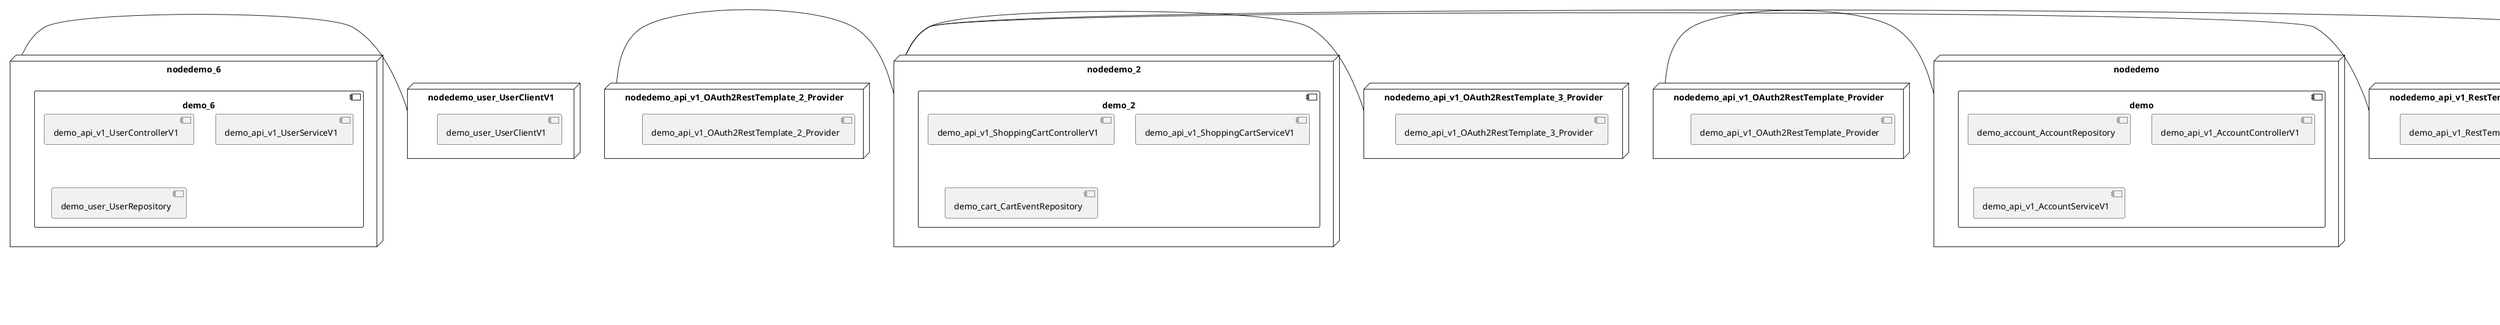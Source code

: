 @startuml
skinparam fixCircleLabelOverlapping true
skinparam componentStyle uml2
node nodedemo {
component demo {
[demo_account_AccountRepository] [[kbastani-spring-cloud-event-sourcing-example.system#_TJ88ArnDEe-rcseejpJ_5g]]
[demo_api_v1_AccountControllerV1] [[kbastani-spring-cloud-event-sourcing-example.system#_TJ88ArnDEe-rcseejpJ_5g]]
[demo_api_v1_AccountServiceV1] [[kbastani-spring-cloud-event-sourcing-example.system#_TJ88ArnDEe-rcseejpJ_5g]]
}
}
node nodedemo_2 {
component demo_2 {
[demo_api_v1_ShoppingCartControllerV1] [[kbastani-spring-cloud-event-sourcing-example.system#_TJ88ArnDEe-rcseejpJ_5g]]
[demo_api_v1_ShoppingCartServiceV1] [[kbastani-spring-cloud-event-sourcing-example.system#_TJ88ArnDEe-rcseejpJ_5g]]
[demo_cart_CartEventRepository] [[kbastani-spring-cloud-event-sourcing-example.system#_TJ88ArnDEe-rcseejpJ_5g]]
}
}
node nodedemo_3 {
component demo_3 {
[DatabaseInitializer] [[kbastani-spring-cloud-event-sourcing-example.system#_TJ88ArnDEe-rcseejpJ_5g]]
[demo_api_v1_OrderControllerV1] [[kbastani-spring-cloud-event-sourcing-example.system#_TJ88ArnDEe-rcseejpJ_5g]]
[demo_api_v1_OrderServiceV1] [[kbastani-spring-cloud-event-sourcing-example.system#_TJ88ArnDEe-rcseejpJ_5g]]
[demo_config_DatabaseInitializer] [[kbastani-spring-cloud-event-sourcing-example.system#_TJ88ArnDEe-rcseejpJ_5g]]
[demo_invoice_InvoiceRepository] [[kbastani-spring-cloud-event-sourcing-example.system#_TJ88ArnDEe-rcseejpJ_5g]]
[demo_order_OrderEventRepository] [[kbastani-spring-cloud-event-sourcing-example.system#_TJ88ArnDEe-rcseejpJ_5g]]
[demo_order_OrderRepository] [[kbastani-spring-cloud-event-sourcing-example.system#_TJ88ArnDEe-rcseejpJ_5g]]
}
}
node nodedemo_4 {
component demo_4 {
[demo_UserController] [[kbastani-spring-cloud-event-sourcing-example.system#_TJ88ArnDEe-rcseejpJ_5g]]
[demo_UserRepository] [[kbastani-spring-cloud-event-sourcing-example.system#_TJ88ArnDEe-rcseejpJ_5g]]
[demo_UserService] [[kbastani-spring-cloud-event-sourcing-example.system#_TJ88ArnDEe-rcseejpJ_5g]]
[demo_login_UserController] [[kbastani-spring-cloud-event-sourcing-example.system#_TJ88ArnDEe-rcseejpJ_5g]]
}
}
node nodedemo_5 {
component demo_5 {
[demo_api_v1_CatalogControllerV1] [[kbastani-spring-cloud-event-sourcing-example.system#_TJ88ArnDEe-rcseejpJ_5g]]
[demo_api_v1_CatalogServiceV1] [[kbastani-spring-cloud-event-sourcing-example.system#_TJ88ArnDEe-rcseejpJ_5g]]
[demo_catalog_CatalogInfoRepository] [[kbastani-spring-cloud-event-sourcing-example.system#_TJ88ArnDEe-rcseejpJ_5g]]
}
}
node nodedemo_6 {
component demo_6 {
[demo_api_v1_UserControllerV1] [[kbastani-spring-cloud-event-sourcing-example.system#_TJ88ArnDEe-rcseejpJ_5g]]
[demo_api_v1_UserServiceV1] [[kbastani-spring-cloud-event-sourcing-example.system#_TJ88ArnDEe-rcseejpJ_5g]]
[demo_user_UserRepository] [[kbastani-spring-cloud-event-sourcing-example.system#_TJ88ArnDEe-rcseejpJ_5g]]
}
}
node nodedemo_v1 {
component demo_v1 {
[demo_v1_InventoryControllerV1] [[kbastani-spring-cloud-event-sourcing-example.system#_TJ88ArnDEe-rcseejpJ_5g]]
[demo_v1_InventoryServiceV1] [[kbastani-spring-cloud-event-sourcing-example.system#_TJ88ArnDEe-rcseejpJ_5g]]
}
}
node nodedemo_api_v1_OAuth2RestTemplate_2_Provider {
[demo_api_v1_OAuth2RestTemplate_2_Provider] [[kbastani-spring-cloud-event-sourcing-example.system#_TJ88ArnDEe-rcseejpJ_5g]]
}
node nodedemo_api_v1_OAuth2RestTemplate_3_Provider {
[demo_api_v1_OAuth2RestTemplate_3_Provider] [[kbastani-spring-cloud-event-sourcing-example.system#_TJ88ArnDEe-rcseejpJ_5g]]
}
node nodedemo_api_v1_OAuth2RestTemplate_Provider {
[demo_api_v1_OAuth2RestTemplate_Provider] [[kbastani-spring-cloud-event-sourcing-example.system#_TJ88ArnDEe-rcseejpJ_5g]]
}
node nodedemo_api_v1_RestTemplate_2_Provider {
[demo_api_v1_RestTemplate_2_Provider] [[kbastani-spring-cloud-event-sourcing-example.system#_TJ88ArnDEe-rcseejpJ_5g]]
}
node nodedemo_api_v1_RestTemplate_Provider {
[demo_api_v1_RestTemplate_Provider] [[kbastani-spring-cloud-event-sourcing-example.system#_TJ88ArnDEe-rcseejpJ_5g]]
}
node nodedemo_inventory_InventoryRepository_Provider {
[demo_inventory_InventoryRepository_Provider] [[kbastani-spring-cloud-event-sourcing-example.system#_TJ88ArnDEe-rcseejpJ_5g]]
}
node nodedemo_login_AuthenticationManager_Provider {
[demo_login_AuthenticationManager_Provider] [[kbastani-spring-cloud-event-sourcing-example.system#_TJ88ArnDEe-rcseejpJ_5g]]
}
node nodedemo_login_ClientDetailsService_Provider {
[demo_login_ClientDetailsService_Provider] [[kbastani-spring-cloud-event-sourcing-example.system#_TJ88ArnDEe-rcseejpJ_5g]]
}
node nodedemo_login_HttpSessionSecurityContextRepository_Provider {
[demo_login_HttpSessionSecurityContextRepository_Provider] [[kbastani-spring-cloud-event-sourcing-example.system#_TJ88ArnDEe-rcseejpJ_5g]]
}
node nodedemo_login_LoginController {
[demo_login_LoginController] [[kbastani-spring-cloud-event-sourcing-example.system#_TJ88ArnDEe-rcseejpJ_5g]]
}
node nodedemo_product_ProductRepository_Provider {
[demo_product_ProductRepository_Provider] [[kbastani-spring-cloud-event-sourcing-example.system#_TJ88ArnDEe-rcseejpJ_5g]]
}
node nodedemo_user_UserClientV1 {
[demo_user_UserClientV1] [[kbastani-spring-cloud-event-sourcing-example.system#_TJ88ArnDEe-rcseejpJ_5g]]
}
node nodedemo_v1_Session_Provider {
[demo_v1_Session_Provider] [[kbastani-spring-cloud-event-sourcing-example.system#_TJ88ArnDEe-rcseejpJ_5g]]
}
[nodedemo_6] - [nodedemo_user_UserClientV1]
[nodedemo_api_v1_OAuth2RestTemplate_2_Provider] - [nodedemo_2]
[nodedemo_api_v1_OAuth2RestTemplate_3_Provider] - [nodedemo_2]
[nodedemo_api_v1_OAuth2RestTemplate_Provider] - [nodedemo]
[nodedemo_api_v1_RestTemplate_2_Provider] - [nodedemo_2]
[nodedemo_api_v1_RestTemplate_Provider] - [nodedemo_2]
[nodedemo_inventory_InventoryRepository_Provider] - [nodedemo_v1]
[nodedemo_login_AuthenticationManager_Provider] - [nodedemo_login_LoginController]
[nodedemo_login_ClientDetailsService_Provider] - [nodedemo_login_LoginController]
[nodedemo_login_HttpSessionSecurityContextRepository_Provider] - [nodedemo_login_LoginController]
[nodedemo_product_ProductRepository_Provider] - [nodedemo_v1]
[nodedemo_v1_Session_Provider] - [nodedemo_v1]

@enduml
